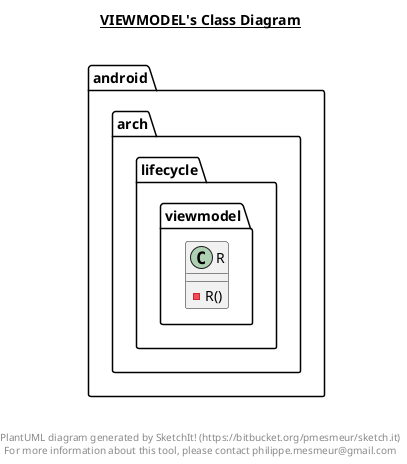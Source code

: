 @startuml

title __VIEWMODEL's Class Diagram__\n

  namespace android.arch.lifecycle {
    namespace viewmodel {
      class android.arch.lifecycle.viewmodel.R {
          - R()
      }
    }
  }
  



right footer


PlantUML diagram generated by SketchIt! (https://bitbucket.org/pmesmeur/sketch.it)
For more information about this tool, please contact philippe.mesmeur@gmail.com
endfooter

@enduml
